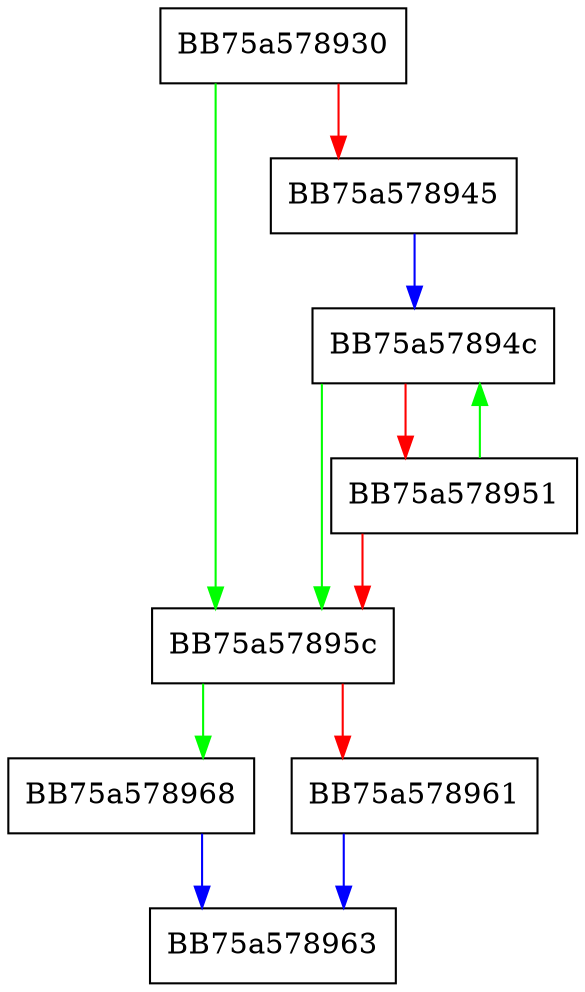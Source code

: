 digraph release_page_cursor {
  node [shape="box"];
  graph [splines=ortho];
  BB75a578930 -> BB75a57895c [color="green"];
  BB75a578930 -> BB75a578945 [color="red"];
  BB75a578945 -> BB75a57894c [color="blue"];
  BB75a57894c -> BB75a57895c [color="green"];
  BB75a57894c -> BB75a578951 [color="red"];
  BB75a578951 -> BB75a57894c [color="green"];
  BB75a578951 -> BB75a57895c [color="red"];
  BB75a57895c -> BB75a578968 [color="green"];
  BB75a57895c -> BB75a578961 [color="red"];
  BB75a578961 -> BB75a578963 [color="blue"];
  BB75a578968 -> BB75a578963 [color="blue"];
}